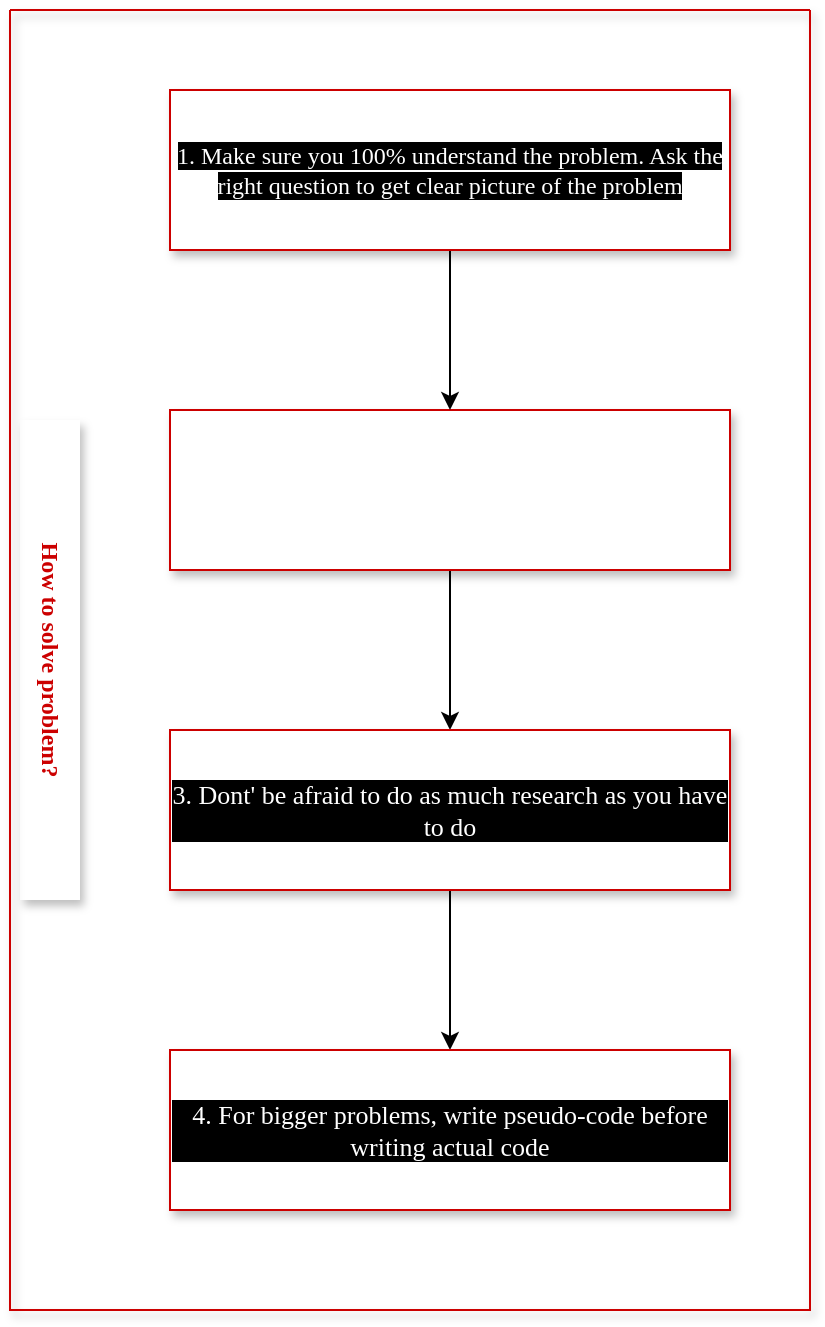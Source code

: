 <mxfile>
    <diagram id="lMwR-94AsmG2G8TDhHJj" name="Page-1">
        <mxGraphModel dx="725" dy="691" grid="1" gridSize="10" guides="1" tooltips="1" connect="1" arrows="1" fold="1" page="1" pageScale="1" pageWidth="850" pageHeight="1100" math="0" shadow="0">
            <root>
                <mxCell id="0"/>
                <mxCell id="1" parent="0"/>
                <mxCell id="13" style="edgeStyle=none;html=1;exitX=0.5;exitY=1;exitDx=0;exitDy=0;entryX=0.5;entryY=0;entryDx=0;entryDy=0;fontFamily=Lucida Console;fontSize=12;fontColor=#FFFFFF;" edge="1" parent="1" source="5" target="6">
                    <mxGeometry relative="1" as="geometry"/>
                </mxCell>
                <mxCell id="5" value="&lt;font face=&quot;Lucida Console&quot;&gt;2. Divide and conquer&lt;/font&gt;" style="rounded=0;whiteSpace=wrap;html=1;shadow=1;fillColor=default;fontColor=#FFFFFF;strokeColor=#CC0000;fillStyle=auto;gradientColor=none;labelBackgroundColor=default;fontSize=12;" vertex="1" parent="1">
                    <mxGeometry x="160" y="200" width="280" height="80" as="geometry"/>
                </mxCell>
                <mxCell id="14" style="edgeStyle=none;html=1;exitX=0.5;exitY=1;exitDx=0;exitDy=0;fontFamily=Lucida Console;fontSize=12;fontColor=#FFFFFF;labelBackgroundColor=#000000;" edge="1" parent="1" source="6" target="11">
                    <mxGeometry relative="1" as="geometry"/>
                </mxCell>
                <mxCell id="6" value="&lt;span style=&quot;font-size: 13px;&quot;&gt;&lt;font face=&quot;Lucida Console&quot;&gt;3. Dont' be afraid to do as much research as you have to do&lt;/font&gt;&lt;/span&gt;" style="rounded=0;whiteSpace=wrap;html=1;shadow=1;fillColor=default;fontColor=#FFFFFF;strokeColor=#CC0000;fillStyle=auto;gradientColor=none;backgroundOutline=0;labelBackgroundColor=#000000;" vertex="1" parent="1">
                    <mxGeometry x="160" y="360" width="280" height="80" as="geometry"/>
                </mxCell>
                <mxCell id="12" style="edgeStyle=none;html=1;exitX=0.5;exitY=1;exitDx=0;exitDy=0;fontFamily=Lucida Console;fontSize=12;fontColor=#FFFFFF;" edge="1" parent="1" source="10" target="5">
                    <mxGeometry relative="1" as="geometry"/>
                </mxCell>
                <mxCell id="10" value="&lt;font style=&quot;background-color: rgb(0, 0, 0);&quot; face=&quot;Lucida Console&quot;&gt;1. Make sure you 100% understand the problem. Ask the right question to get clear picture of the problem&lt;/font&gt;" style="rounded=0;whiteSpace=wrap;html=1;shadow=1;fillColor=default;fontColor=#FFFFFF;strokeColor=#CC0000;fillStyle=auto;gradientColor=none;labelBackgroundColor=default;" vertex="1" parent="1">
                    <mxGeometry x="160" y="40" width="280" height="80" as="geometry"/>
                </mxCell>
                <mxCell id="11" value="&lt;span style=&quot;font-size: 13px;&quot;&gt;&lt;font face=&quot;Lucida Console&quot;&gt;4. For bigger problems, write pseudo-code before writing actual code&lt;/font&gt;&lt;/span&gt;" style="rounded=0;whiteSpace=wrap;html=1;shadow=1;fillColor=default;fontColor=#FFFFFF;strokeColor=#CC0000;fillStyle=auto;gradientColor=none;backgroundOutline=0;labelBackgroundColor=#000000;" vertex="1" parent="1">
                    <mxGeometry x="160" y="520" width="280" height="80" as="geometry"/>
                </mxCell>
                <mxCell id="15" value="&lt;b&gt;&lt;font style=&quot;&quot; color=&quot;#cc0000&quot;&gt;How to solve problem?&lt;/font&gt;&lt;/b&gt;" style="text;html=1;strokeColor=none;fillColor=#FFFFFF;align=center;verticalAlign=middle;whiteSpace=wrap;rounded=0;shadow=1;fillStyle=auto;fontFamily=Lucida Console;fontSize=12;fontColor=#FFFFFF;labelBackgroundColor=#FFFFFF;rotation=90;" vertex="1" parent="1">
                    <mxGeometry x="-20" y="310" width="240" height="30" as="geometry"/>
                </mxCell>
                <mxCell id="16" value="" style="swimlane;startSize=0;rounded=0;shadow=1;fillStyle=auto;strokeColor=#CC0000;fontFamily=Lucida Console;fontSize=12;fontColor=#CC0000;fillColor=default;gradientColor=none;html=1;" vertex="1" collapsed="1" parent="1">
                    <mxGeometry x="80" width="400" height="650" as="geometry">
                        <mxRectangle x="40" y="5" width="440" height="640" as="alternateBounds"/>
                    </mxGeometry>
                </mxCell>
            </root>
        </mxGraphModel>
    </diagram>
</mxfile>